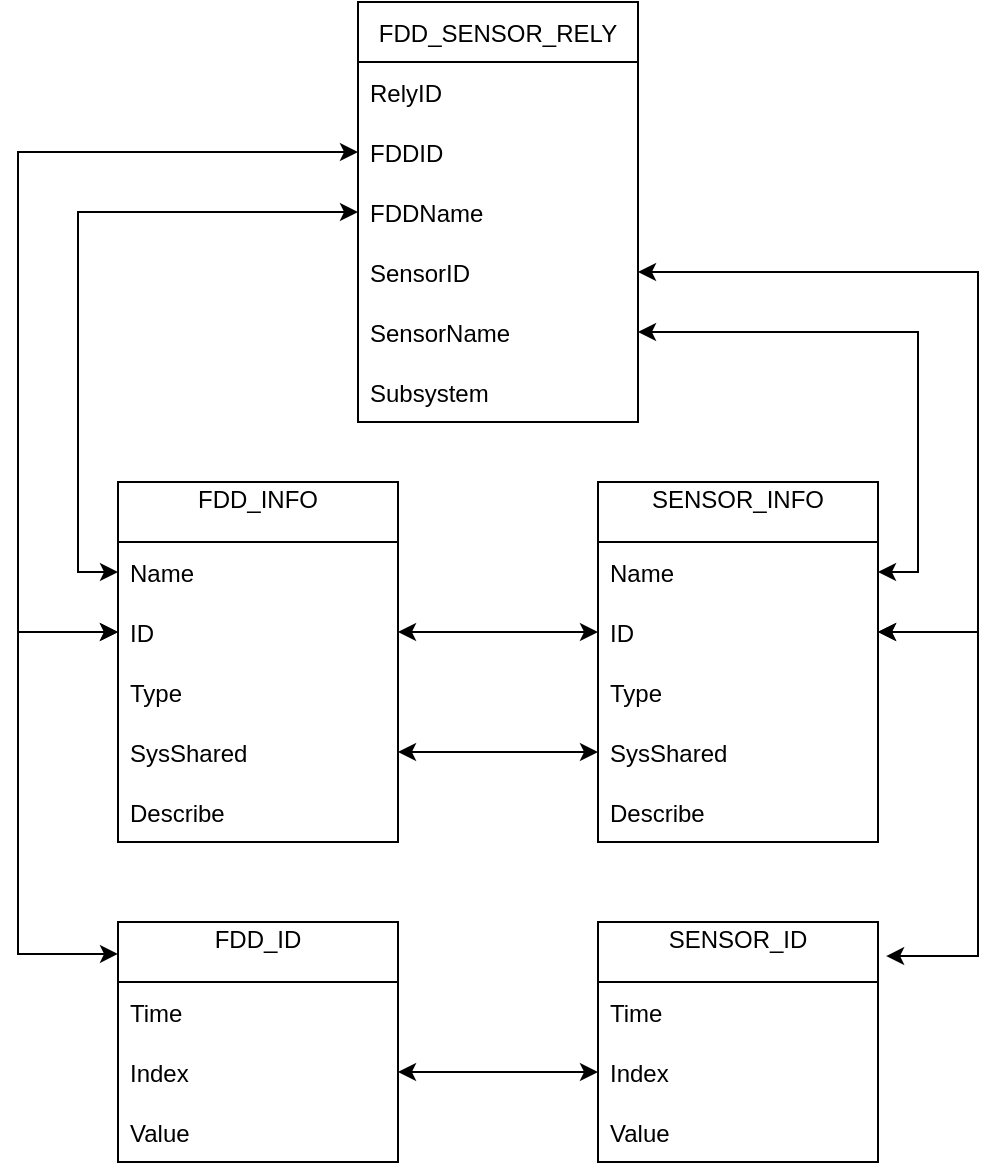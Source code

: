 <mxfile version="15.4.0" type="dropbox"><diagram id="0ohXo2IFyCngXWWBbvKD" name="Page-1"><mxGraphModel dx="1230" dy="674" grid="1" gridSize="10" guides="1" tooltips="1" connect="1" arrows="1" fold="1" page="1" pageScale="1" pageWidth="850" pageHeight="1100" math="0" shadow="0"><root><mxCell id="0"/><mxCell id="1" parent="0"/><mxCell id="Dp7A96O3XIXYnOlDzuSV-1" value="FDD_ID&#xa;" style="swimlane;fontStyle=0;childLayout=stackLayout;horizontal=1;startSize=30;horizontalStack=0;resizeParent=1;resizeParentMax=0;resizeLast=0;collapsible=1;marginBottom=0;" parent="1" vertex="1"><mxGeometry x="150" y="580" width="140" height="120" as="geometry"/></mxCell><mxCell id="Dp7A96O3XIXYnOlDzuSV-2" value="Time" style="text;strokeColor=none;fillColor=none;align=left;verticalAlign=middle;spacingLeft=4;spacingRight=4;overflow=hidden;points=[[0,0.5],[1,0.5]];portConstraint=eastwest;rotatable=0;" parent="Dp7A96O3XIXYnOlDzuSV-1" vertex="1"><mxGeometry y="30" width="140" height="30" as="geometry"/></mxCell><mxCell id="Dp7A96O3XIXYnOlDzuSV-3" value="Index" style="text;strokeColor=none;fillColor=none;align=left;verticalAlign=middle;spacingLeft=4;spacingRight=4;overflow=hidden;points=[[0,0.5],[1,0.5]];portConstraint=eastwest;rotatable=0;" parent="Dp7A96O3XIXYnOlDzuSV-1" vertex="1"><mxGeometry y="60" width="140" height="30" as="geometry"/></mxCell><mxCell id="Dp7A96O3XIXYnOlDzuSV-4" value="Value" style="text;strokeColor=none;fillColor=none;align=left;verticalAlign=middle;spacingLeft=4;spacingRight=4;overflow=hidden;points=[[0,0.5],[1,0.5]];portConstraint=eastwest;rotatable=0;" parent="Dp7A96O3XIXYnOlDzuSV-1" vertex="1"><mxGeometry y="90" width="140" height="30" as="geometry"/></mxCell><mxCell id="Dp7A96O3XIXYnOlDzuSV-5" value="SENSOR_ID&#xa;" style="swimlane;fontStyle=0;childLayout=stackLayout;horizontal=1;startSize=30;horizontalStack=0;resizeParent=1;resizeParentMax=0;resizeLast=0;collapsible=1;marginBottom=0;" parent="1" vertex="1"><mxGeometry x="390" y="580" width="140" height="120" as="geometry"/></mxCell><mxCell id="Dp7A96O3XIXYnOlDzuSV-6" value="Time" style="text;strokeColor=none;fillColor=none;align=left;verticalAlign=middle;spacingLeft=4;spacingRight=4;overflow=hidden;points=[[0,0.5],[1,0.5]];portConstraint=eastwest;rotatable=0;" parent="Dp7A96O3XIXYnOlDzuSV-5" vertex="1"><mxGeometry y="30" width="140" height="30" as="geometry"/></mxCell><mxCell id="Dp7A96O3XIXYnOlDzuSV-7" value="Index" style="text;strokeColor=none;fillColor=none;align=left;verticalAlign=middle;spacingLeft=4;spacingRight=4;overflow=hidden;points=[[0,0.5],[1,0.5]];portConstraint=eastwest;rotatable=0;" parent="Dp7A96O3XIXYnOlDzuSV-5" vertex="1"><mxGeometry y="60" width="140" height="30" as="geometry"/></mxCell><mxCell id="Dp7A96O3XIXYnOlDzuSV-8" value="Value" style="text;strokeColor=none;fillColor=none;align=left;verticalAlign=middle;spacingLeft=4;spacingRight=4;overflow=hidden;points=[[0,0.5],[1,0.5]];portConstraint=eastwest;rotatable=0;" parent="Dp7A96O3XIXYnOlDzuSV-5" vertex="1"><mxGeometry y="90" width="140" height="30" as="geometry"/></mxCell><mxCell id="Dp7A96O3XIXYnOlDzuSV-10" style="edgeStyle=orthogonalEdgeStyle;rounded=0;orthogonalLoop=1;jettySize=auto;html=1;entryX=1;entryY=0.5;entryDx=0;entryDy=0;startArrow=classic;startFill=1;" parent="1" source="Dp7A96O3XIXYnOlDzuSV-7" target="Dp7A96O3XIXYnOlDzuSV-3" edge="1"><mxGeometry relative="1" as="geometry"/></mxCell><mxCell id="Dp7A96O3XIXYnOlDzuSV-15" value="FDD_INFO&#xa;" style="swimlane;fontStyle=0;childLayout=stackLayout;horizontal=1;startSize=30;horizontalStack=0;resizeParent=1;resizeParentMax=0;resizeLast=0;collapsible=1;marginBottom=0;" parent="1" vertex="1"><mxGeometry x="150" y="360" width="140" height="180" as="geometry"/></mxCell><mxCell id="Dp7A96O3XIXYnOlDzuSV-16" value="Name" style="text;strokeColor=none;fillColor=none;align=left;verticalAlign=middle;spacingLeft=4;spacingRight=4;overflow=hidden;points=[[0,0.5],[1,0.5]];portConstraint=eastwest;rotatable=0;" parent="Dp7A96O3XIXYnOlDzuSV-15" vertex="1"><mxGeometry y="30" width="140" height="30" as="geometry"/></mxCell><mxCell id="Dp7A96O3XIXYnOlDzuSV-17" value="ID" style="text;strokeColor=none;fillColor=none;align=left;verticalAlign=middle;spacingLeft=4;spacingRight=4;overflow=hidden;points=[[0,0.5],[1,0.5]];portConstraint=eastwest;rotatable=0;" parent="Dp7A96O3XIXYnOlDzuSV-15" vertex="1"><mxGeometry y="60" width="140" height="30" as="geometry"/></mxCell><mxCell id="Dp7A96O3XIXYnOlDzuSV-18" value="Type" style="text;strokeColor=none;fillColor=none;align=left;verticalAlign=middle;spacingLeft=4;spacingRight=4;overflow=hidden;points=[[0,0.5],[1,0.5]];portConstraint=eastwest;rotatable=0;" parent="Dp7A96O3XIXYnOlDzuSV-15" vertex="1"><mxGeometry y="90" width="140" height="30" as="geometry"/></mxCell><mxCell id="Dp7A96O3XIXYnOlDzuSV-20" value="SysShared" style="text;strokeColor=none;fillColor=none;align=left;verticalAlign=middle;spacingLeft=4;spacingRight=4;overflow=hidden;points=[[0,0.5],[1,0.5]];portConstraint=eastwest;rotatable=0;" parent="Dp7A96O3XIXYnOlDzuSV-15" vertex="1"><mxGeometry y="120" width="140" height="30" as="geometry"/></mxCell><mxCell id="Dp7A96O3XIXYnOlDzuSV-19" value="Describe" style="text;strokeColor=none;fillColor=none;align=left;verticalAlign=middle;spacingLeft=4;spacingRight=4;overflow=hidden;points=[[0,0.5],[1,0.5]];portConstraint=eastwest;rotatable=0;" parent="Dp7A96O3XIXYnOlDzuSV-15" vertex="1"><mxGeometry y="150" width="140" height="30" as="geometry"/></mxCell><mxCell id="Dp7A96O3XIXYnOlDzuSV-21" value="SENSOR_INFO&#xa;" style="swimlane;fontStyle=0;childLayout=stackLayout;horizontal=1;startSize=30;horizontalStack=0;resizeParent=1;resizeParentMax=0;resizeLast=0;collapsible=1;marginBottom=0;" parent="1" vertex="1"><mxGeometry x="390" y="360" width="140" height="180" as="geometry"/></mxCell><mxCell id="Dp7A96O3XIXYnOlDzuSV-22" value="Name" style="text;strokeColor=none;fillColor=none;align=left;verticalAlign=middle;spacingLeft=4;spacingRight=4;overflow=hidden;points=[[0,0.5],[1,0.5]];portConstraint=eastwest;rotatable=0;" parent="Dp7A96O3XIXYnOlDzuSV-21" vertex="1"><mxGeometry y="30" width="140" height="30" as="geometry"/></mxCell><mxCell id="Dp7A96O3XIXYnOlDzuSV-23" value="ID" style="text;strokeColor=none;fillColor=none;align=left;verticalAlign=middle;spacingLeft=4;spacingRight=4;overflow=hidden;points=[[0,0.5],[1,0.5]];portConstraint=eastwest;rotatable=0;" parent="Dp7A96O3XIXYnOlDzuSV-21" vertex="1"><mxGeometry y="60" width="140" height="30" as="geometry"/></mxCell><mxCell id="Dp7A96O3XIXYnOlDzuSV-24" value="Type" style="text;strokeColor=none;fillColor=none;align=left;verticalAlign=middle;spacingLeft=4;spacingRight=4;overflow=hidden;points=[[0,0.5],[1,0.5]];portConstraint=eastwest;rotatable=0;" parent="Dp7A96O3XIXYnOlDzuSV-21" vertex="1"><mxGeometry y="90" width="140" height="30" as="geometry"/></mxCell><mxCell id="Dp7A96O3XIXYnOlDzuSV-25" value="SysShared" style="text;strokeColor=none;fillColor=none;align=left;verticalAlign=middle;spacingLeft=4;spacingRight=4;overflow=hidden;points=[[0,0.5],[1,0.5]];portConstraint=eastwest;rotatable=0;" parent="Dp7A96O3XIXYnOlDzuSV-21" vertex="1"><mxGeometry y="120" width="140" height="30" as="geometry"/></mxCell><mxCell id="Dp7A96O3XIXYnOlDzuSV-26" value="Describe" style="text;strokeColor=none;fillColor=none;align=left;verticalAlign=middle;spacingLeft=4;spacingRight=4;overflow=hidden;points=[[0,0.5],[1,0.5]];portConstraint=eastwest;rotatable=0;" parent="Dp7A96O3XIXYnOlDzuSV-21" vertex="1"><mxGeometry y="150" width="140" height="30" as="geometry"/></mxCell><mxCell id="Dp7A96O3XIXYnOlDzuSV-29" style="edgeStyle=orthogonalEdgeStyle;rounded=0;orthogonalLoop=1;jettySize=auto;html=1;entryX=1.029;entryY=0.142;entryDx=0;entryDy=0;entryPerimeter=0;startArrow=classic;startFill=1;exitX=1;exitY=0.5;exitDx=0;exitDy=0;" parent="1" source="Dp7A96O3XIXYnOlDzuSV-23" target="Dp7A96O3XIXYnOlDzuSV-5" edge="1"><mxGeometry relative="1" as="geometry"><Array as="points"><mxPoint x="580" y="435"/><mxPoint x="580" y="597"/></Array></mxGeometry></mxCell><mxCell id="Dp7A96O3XIXYnOlDzuSV-30" style="edgeStyle=orthogonalEdgeStyle;rounded=0;orthogonalLoop=1;jettySize=auto;html=1;entryX=0;entryY=0.133;entryDx=0;entryDy=0;entryPerimeter=0;startArrow=classic;startFill=1;" parent="1" source="Dp7A96O3XIXYnOlDzuSV-17" target="Dp7A96O3XIXYnOlDzuSV-1" edge="1"><mxGeometry relative="1" as="geometry"><Array as="points"><mxPoint x="100" y="435"/><mxPoint x="100" y="596"/></Array></mxGeometry></mxCell><mxCell id="Dp7A96O3XIXYnOlDzuSV-32" style="edgeStyle=orthogonalEdgeStyle;rounded=0;orthogonalLoop=1;jettySize=auto;html=1;entryX=0;entryY=0.5;entryDx=0;entryDy=0;startArrow=classic;startFill=1;" parent="1" source="Dp7A96O3XIXYnOlDzuSV-20" target="Dp7A96O3XIXYnOlDzuSV-25" edge="1"><mxGeometry relative="1" as="geometry"/></mxCell><mxCell id="Dp7A96O3XIXYnOlDzuSV-33" value="FDD_SENSOR_RELY" style="swimlane;fontStyle=0;childLayout=stackLayout;horizontal=1;startSize=30;horizontalStack=0;resizeParent=1;resizeParentMax=0;resizeLast=0;collapsible=1;marginBottom=0;" parent="1" vertex="1"><mxGeometry x="270" y="120" width="140" height="210" as="geometry"/></mxCell><mxCell id="Dp7A96O3XIXYnOlDzuSV-34" value="RelyID" style="text;strokeColor=none;fillColor=none;align=left;verticalAlign=middle;spacingLeft=4;spacingRight=4;overflow=hidden;points=[[0,0.5],[1,0.5]];portConstraint=eastwest;rotatable=0;" parent="Dp7A96O3XIXYnOlDzuSV-33" vertex="1"><mxGeometry y="30" width="140" height="30" as="geometry"/></mxCell><mxCell id="Dp7A96O3XIXYnOlDzuSV-35" value="FDDID" style="text;strokeColor=none;fillColor=none;align=left;verticalAlign=middle;spacingLeft=4;spacingRight=4;overflow=hidden;points=[[0,0.5],[1,0.5]];portConstraint=eastwest;rotatable=0;" parent="Dp7A96O3XIXYnOlDzuSV-33" vertex="1"><mxGeometry y="60" width="140" height="30" as="geometry"/></mxCell><mxCell id="Dp7A96O3XIXYnOlDzuSV-36" value="FDDName" style="text;strokeColor=none;fillColor=none;align=left;verticalAlign=middle;spacingLeft=4;spacingRight=4;overflow=hidden;points=[[0,0.5],[1,0.5]];portConstraint=eastwest;rotatable=0;" parent="Dp7A96O3XIXYnOlDzuSV-33" vertex="1"><mxGeometry y="90" width="140" height="30" as="geometry"/></mxCell><mxCell id="Dp7A96O3XIXYnOlDzuSV-37" value="SensorID" style="text;strokeColor=none;fillColor=none;align=left;verticalAlign=middle;spacingLeft=4;spacingRight=4;overflow=hidden;points=[[0,0.5],[1,0.5]];portConstraint=eastwest;rotatable=0;" parent="Dp7A96O3XIXYnOlDzuSV-33" vertex="1"><mxGeometry y="120" width="140" height="30" as="geometry"/></mxCell><mxCell id="Dp7A96O3XIXYnOlDzuSV-38" value="SensorName" style="text;strokeColor=none;fillColor=none;align=left;verticalAlign=middle;spacingLeft=4;spacingRight=4;overflow=hidden;points=[[0,0.5],[1,0.5]];portConstraint=eastwest;rotatable=0;" parent="Dp7A96O3XIXYnOlDzuSV-33" vertex="1"><mxGeometry y="150" width="140" height="30" as="geometry"/></mxCell><mxCell id="Dp7A96O3XIXYnOlDzuSV-39" value="Subsystem" style="text;strokeColor=none;fillColor=none;align=left;verticalAlign=middle;spacingLeft=4;spacingRight=4;overflow=hidden;points=[[0,0.5],[1,0.5]];portConstraint=eastwest;rotatable=0;" parent="Dp7A96O3XIXYnOlDzuSV-33" vertex="1"><mxGeometry y="180" width="140" height="30" as="geometry"/></mxCell><mxCell id="Dp7A96O3XIXYnOlDzuSV-40" style="edgeStyle=orthogonalEdgeStyle;rounded=0;orthogonalLoop=1;jettySize=auto;html=1;entryX=0;entryY=0.5;entryDx=0;entryDy=0;startArrow=classic;startFill=1;" parent="1" source="Dp7A96O3XIXYnOlDzuSV-35" target="Dp7A96O3XIXYnOlDzuSV-17" edge="1"><mxGeometry relative="1" as="geometry"><Array as="points"><mxPoint x="100" y="195"/><mxPoint x="100" y="435"/></Array></mxGeometry></mxCell><mxCell id="Dp7A96O3XIXYnOlDzuSV-42" style="edgeStyle=orthogonalEdgeStyle;rounded=0;orthogonalLoop=1;jettySize=auto;html=1;entryX=0;entryY=0.5;entryDx=0;entryDy=0;startArrow=classic;startFill=1;" parent="1" source="Dp7A96O3XIXYnOlDzuSV-36" target="Dp7A96O3XIXYnOlDzuSV-16" edge="1"><mxGeometry relative="1" as="geometry"/></mxCell><mxCell id="Dp7A96O3XIXYnOlDzuSV-43" style="edgeStyle=orthogonalEdgeStyle;rounded=0;orthogonalLoop=1;jettySize=auto;html=1;entryX=1;entryY=0.5;entryDx=0;entryDy=0;startArrow=classic;startFill=1;" parent="1" source="Dp7A96O3XIXYnOlDzuSV-37" target="Dp7A96O3XIXYnOlDzuSV-23" edge="1"><mxGeometry relative="1" as="geometry"><Array as="points"><mxPoint x="580" y="255"/><mxPoint x="580" y="435"/></Array></mxGeometry></mxCell><mxCell id="Dp7A96O3XIXYnOlDzuSV-44" style="edgeStyle=orthogonalEdgeStyle;rounded=0;orthogonalLoop=1;jettySize=auto;html=1;entryX=1;entryY=0.5;entryDx=0;entryDy=0;startArrow=classic;startFill=1;" parent="1" source="Dp7A96O3XIXYnOlDzuSV-38" target="Dp7A96O3XIXYnOlDzuSV-22" edge="1"><mxGeometry relative="1" as="geometry"/></mxCell><mxCell id="1bE2b0k6MjAYriLHZWTg-1" style="edgeStyle=orthogonalEdgeStyle;rounded=0;orthogonalLoop=1;jettySize=auto;html=1;entryX=0;entryY=0.5;entryDx=0;entryDy=0;startArrow=classic;startFill=1;" edge="1" parent="1" source="Dp7A96O3XIXYnOlDzuSV-17" target="Dp7A96O3XIXYnOlDzuSV-23"><mxGeometry relative="1" as="geometry"/></mxCell></root></mxGraphModel></diagram></mxfile>
